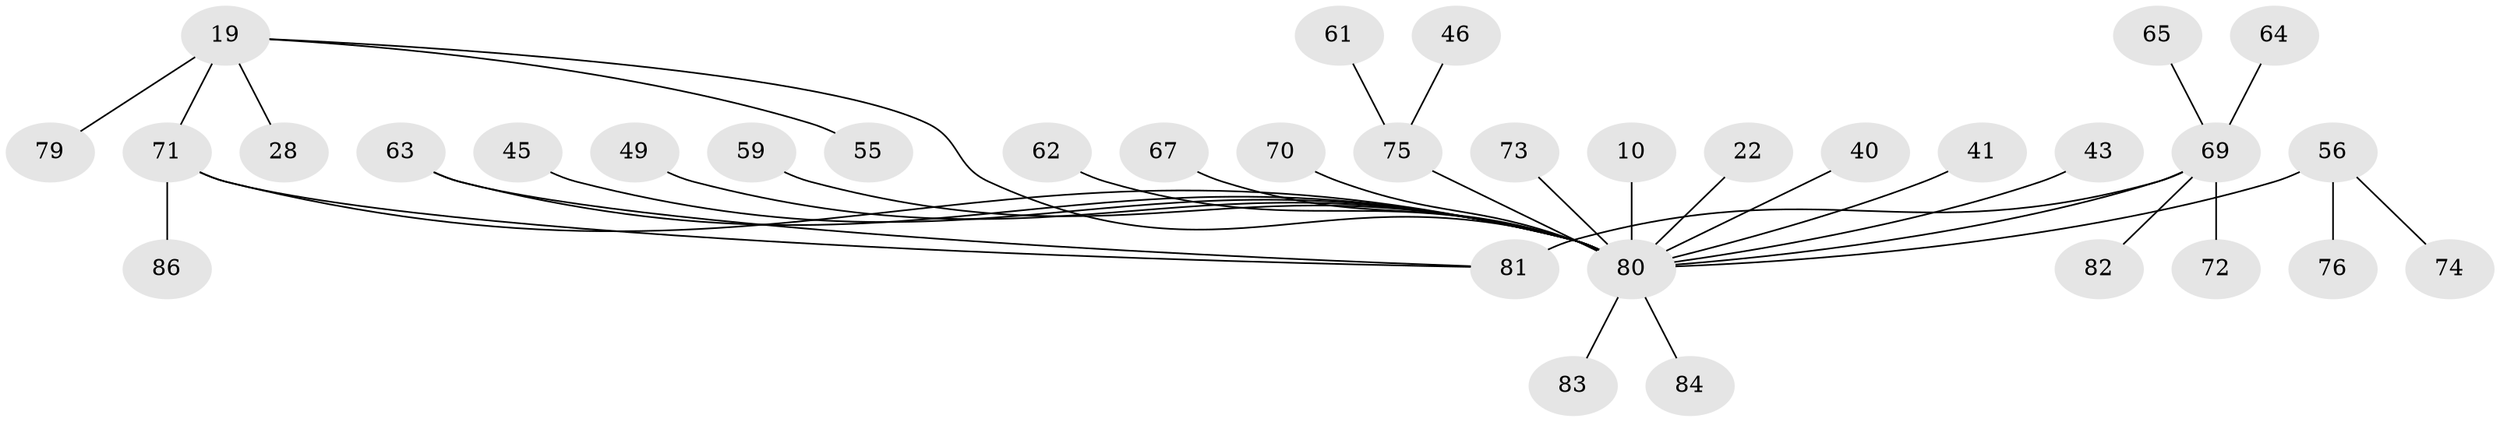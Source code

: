 // original degree distribution, {6: 0.046511627906976744, 9: 0.023255813953488372, 5: 0.09302325581395349, 8: 0.03488372093023256, 11: 0.011627906976744186, 4: 0.03488372093023256, 10: 0.011627906976744186, 7: 0.011627906976744186, 1: 0.5581395348837209, 2: 0.1511627906976744, 3: 0.023255813953488372}
// Generated by graph-tools (version 1.1) at 2025/57/03/04/25 21:57:44]
// undirected, 34 vertices, 36 edges
graph export_dot {
graph [start="1"]
  node [color=gray90,style=filled];
  10 [super="+9"];
  19 [super="+18"];
  22;
  28 [super="+27"];
  40;
  41;
  43;
  45;
  46;
  49;
  55 [super="+24"];
  56 [super="+51"];
  59;
  61;
  62;
  63;
  64;
  65;
  67;
  69 [super="+58+16+38+60"];
  70;
  71 [super="+54+20+21+23+48"];
  72 [super="+57"];
  73;
  74 [super="+68"];
  75 [super="+42+47+52+29"];
  76;
  79 [super="+50"];
  80 [super="+6+66+77+31+33+39"];
  81 [super="+32"];
  82;
  83;
  84;
  86 [super="+85"];
  10 -- 80 [weight=7];
  19 -- 55;
  19 -- 28;
  19 -- 79;
  19 -- 80 [weight=3];
  19 -- 71 [weight=4];
  22 -- 80 [weight=2];
  40 -- 80;
  41 -- 80;
  43 -- 80;
  45 -- 80;
  46 -- 75;
  49 -- 80;
  56 -- 80 [weight=4];
  56 -- 76;
  56 -- 74;
  59 -- 80;
  61 -- 75;
  62 -- 80;
  63 -- 80;
  63 -- 81;
  64 -- 69;
  65 -- 69;
  67 -- 80;
  69 -- 72;
  69 -- 82;
  69 -- 80 [weight=4];
  69 -- 81 [weight=4];
  70 -- 80;
  71 -- 80 [weight=2];
  71 -- 86;
  71 -- 81;
  73 -- 80;
  75 -- 80 [weight=4];
  80 -- 83;
  80 -- 84;
}

